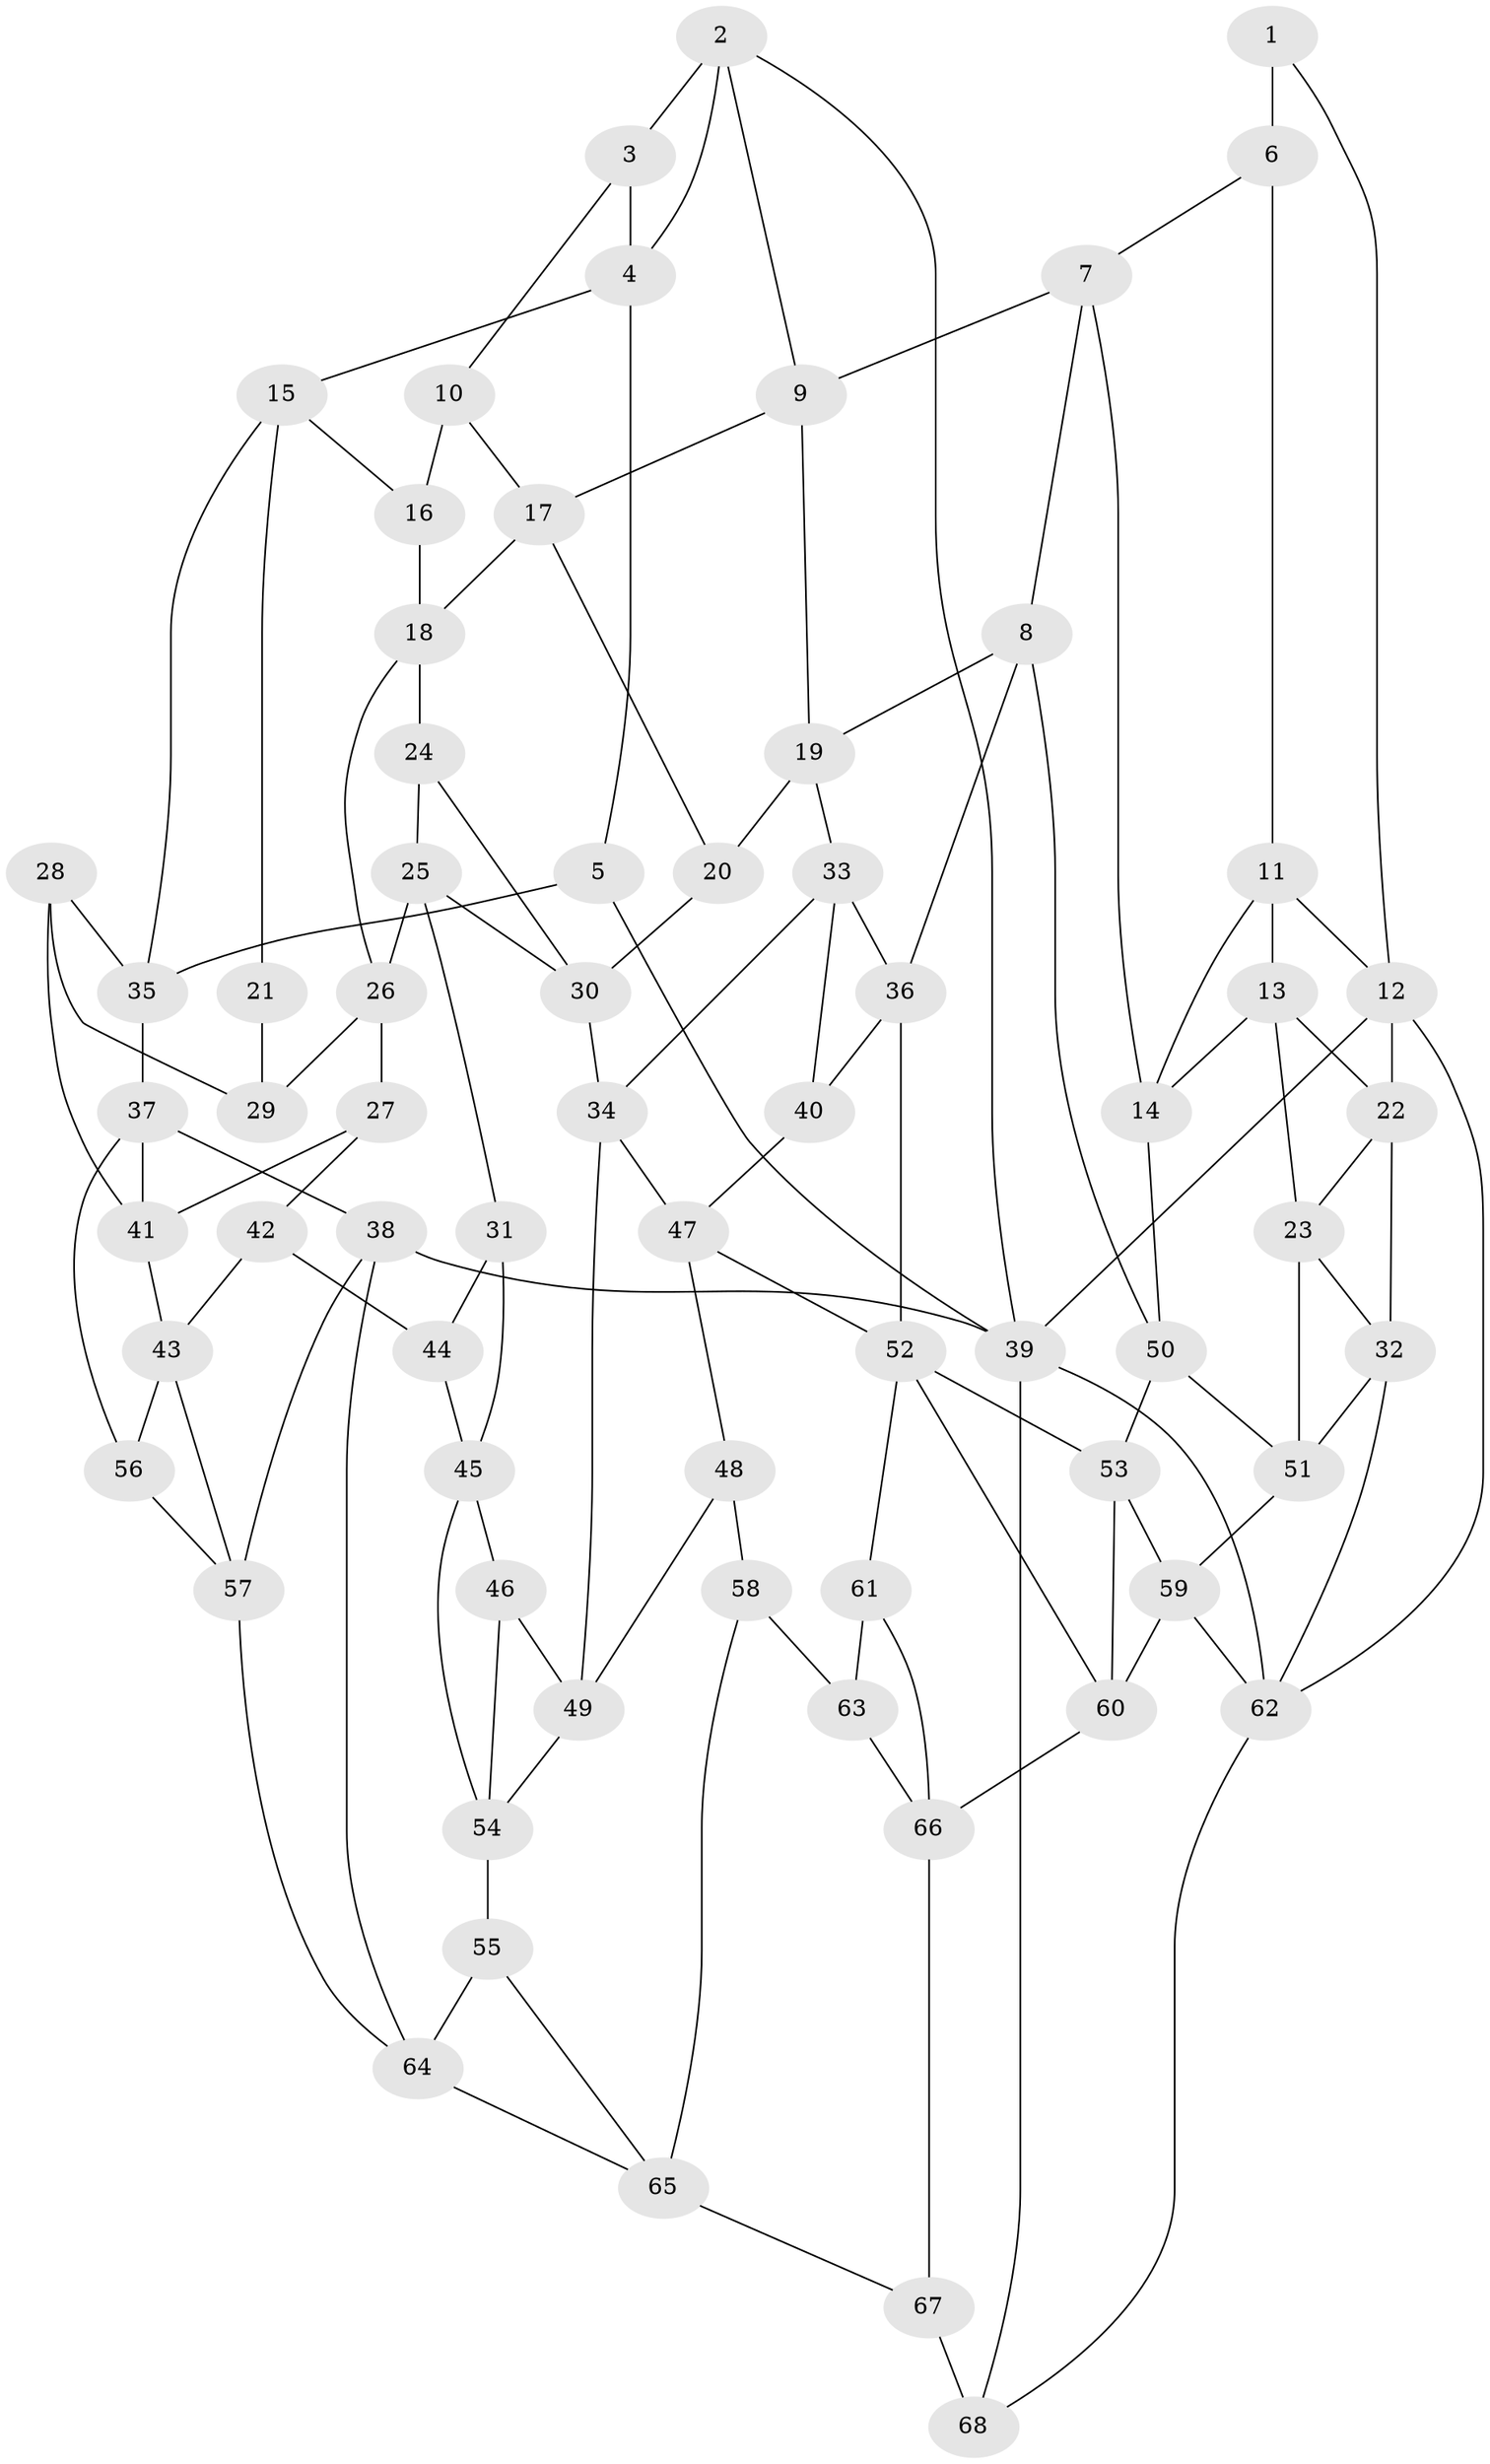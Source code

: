// original degree distribution, {3: 0.014705882352941176, 6: 0.2647058823529412, 4: 0.27941176470588236, 5: 0.4411764705882353}
// Generated by graph-tools (version 1.1) at 2025/27/03/09/25 03:27:06]
// undirected, 68 vertices, 125 edges
graph export_dot {
graph [start="1"]
  node [color=gray90,style=filled];
  1;
  2;
  3;
  4;
  5;
  6;
  7;
  8;
  9;
  10;
  11;
  12;
  13;
  14;
  15;
  16;
  17;
  18;
  19;
  20;
  21;
  22;
  23;
  24;
  25;
  26;
  27;
  28;
  29;
  30;
  31;
  32;
  33;
  34;
  35;
  36;
  37;
  38;
  39;
  40;
  41;
  42;
  43;
  44;
  45;
  46;
  47;
  48;
  49;
  50;
  51;
  52;
  53;
  54;
  55;
  56;
  57;
  58;
  59;
  60;
  61;
  62;
  63;
  64;
  65;
  66;
  67;
  68;
  1 -- 6 [weight=2.0];
  1 -- 12 [weight=1.0];
  2 -- 3 [weight=2.0];
  2 -- 4 [weight=1.0];
  2 -- 9 [weight=1.0];
  2 -- 39 [weight=1.0];
  3 -- 4 [weight=1.0];
  3 -- 10 [weight=1.0];
  4 -- 5 [weight=1.0];
  4 -- 15 [weight=1.0];
  5 -- 35 [weight=1.0];
  5 -- 39 [weight=1.0];
  6 -- 7 [weight=1.0];
  6 -- 11 [weight=1.0];
  7 -- 8 [weight=1.0];
  7 -- 9 [weight=1.0];
  7 -- 14 [weight=1.0];
  8 -- 19 [weight=1.0];
  8 -- 36 [weight=1.0];
  8 -- 50 [weight=1.0];
  9 -- 17 [weight=1.0];
  9 -- 19 [weight=1.0];
  10 -- 16 [weight=2.0];
  10 -- 17 [weight=1.0];
  11 -- 12 [weight=1.0];
  11 -- 13 [weight=1.0];
  11 -- 14 [weight=1.0];
  12 -- 22 [weight=1.0];
  12 -- 39 [weight=1.0];
  12 -- 62 [weight=1.0];
  13 -- 14 [weight=1.0];
  13 -- 22 [weight=1.0];
  13 -- 23 [weight=1.0];
  14 -- 50 [weight=1.0];
  15 -- 16 [weight=1.0];
  15 -- 21 [weight=1.0];
  15 -- 35 [weight=1.0];
  16 -- 18 [weight=1.0];
  17 -- 18 [weight=1.0];
  17 -- 20 [weight=1.0];
  18 -- 24 [weight=1.0];
  18 -- 26 [weight=1.0];
  19 -- 20 [weight=1.0];
  19 -- 33 [weight=1.0];
  20 -- 30 [weight=1.0];
  21 -- 29 [weight=2.0];
  22 -- 23 [weight=1.0];
  22 -- 32 [weight=1.0];
  23 -- 32 [weight=1.0];
  23 -- 51 [weight=1.0];
  24 -- 25 [weight=1.0];
  24 -- 30 [weight=1.0];
  25 -- 26 [weight=1.0];
  25 -- 30 [weight=1.0];
  25 -- 31 [weight=1.0];
  26 -- 27 [weight=1.0];
  26 -- 29 [weight=1.0];
  27 -- 41 [weight=1.0];
  27 -- 42 [weight=1.0];
  28 -- 29 [weight=1.0];
  28 -- 35 [weight=1.0];
  28 -- 41 [weight=1.0];
  30 -- 34 [weight=1.0];
  31 -- 44 [weight=1.0];
  31 -- 45 [weight=1.0];
  32 -- 51 [weight=1.0];
  32 -- 62 [weight=1.0];
  33 -- 34 [weight=1.0];
  33 -- 36 [weight=1.0];
  33 -- 40 [weight=1.0];
  34 -- 47 [weight=1.0];
  34 -- 49 [weight=1.0];
  35 -- 37 [weight=1.0];
  36 -- 40 [weight=1.0];
  36 -- 52 [weight=1.0];
  37 -- 38 [weight=1.0];
  37 -- 41 [weight=1.0];
  37 -- 56 [weight=1.0];
  38 -- 39 [weight=1.0];
  38 -- 57 [weight=1.0];
  38 -- 64 [weight=1.0];
  39 -- 62 [weight=1.0];
  39 -- 68 [weight=1.0];
  40 -- 47 [weight=1.0];
  41 -- 43 [weight=1.0];
  42 -- 43 [weight=1.0];
  42 -- 44 [weight=2.0];
  43 -- 56 [weight=1.0];
  43 -- 57 [weight=1.0];
  44 -- 45 [weight=1.0];
  45 -- 46 [weight=1.0];
  45 -- 54 [weight=1.0];
  46 -- 49 [weight=2.0];
  46 -- 54 [weight=1.0];
  47 -- 48 [weight=1.0];
  47 -- 52 [weight=1.0];
  48 -- 49 [weight=1.0];
  48 -- 58 [weight=2.0];
  49 -- 54 [weight=1.0];
  50 -- 51 [weight=2.0];
  50 -- 53 [weight=2.0];
  51 -- 59 [weight=1.0];
  52 -- 53 [weight=2.0];
  52 -- 60 [weight=1.0];
  52 -- 61 [weight=1.0];
  53 -- 59 [weight=1.0];
  53 -- 60 [weight=1.0];
  54 -- 55 [weight=1.0];
  55 -- 64 [weight=1.0];
  55 -- 65 [weight=1.0];
  56 -- 57 [weight=1.0];
  57 -- 64 [weight=1.0];
  58 -- 63 [weight=1.0];
  58 -- 65 [weight=1.0];
  59 -- 60 [weight=1.0];
  59 -- 62 [weight=1.0];
  60 -- 66 [weight=1.0];
  61 -- 63 [weight=2.0];
  61 -- 66 [weight=1.0];
  62 -- 68 [weight=1.0];
  63 -- 66 [weight=1.0];
  64 -- 65 [weight=1.0];
  65 -- 67 [weight=1.0];
  66 -- 67 [weight=1.0];
  67 -- 68 [weight=2.0];
}
